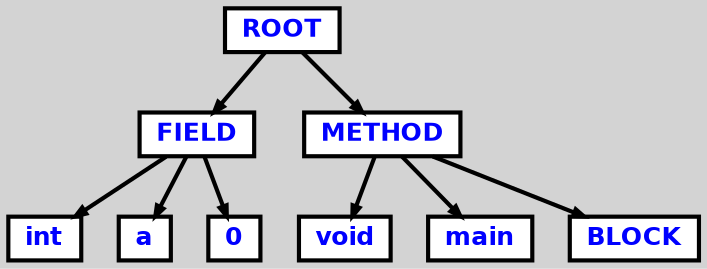 digraph {

	ordering=out;
	ranksep=.4;
	bgcolor="lightgrey"; node [shape=box, fixedsize=false, fontsize=12, fontname="Helvetica-bold", fontcolor="blue"
		width=.25, height=.25, color="black", fillcolor="white", style="filled, solid, bold"];
	edge [arrowsize=.5, color="black", style="bold"]

  n0 [label="ROOT"];
  n1 [label="FIELD"];
  n1 [label="FIELD"];
  n2 [label="int"];
  n3 [label="a"];
  n4 [label="0"];
  n5 [label="METHOD"];
  n5 [label="METHOD"];
  n6 [label="void"];
  n7 [label="main"];
  n8 [label="BLOCK"];

  n0 -> n1 // "ROOT" -> "FIELD"
  n1 -> n2 // "FIELD" -> "int"
  n1 -> n3 // "FIELD" -> "a"
  n1 -> n4 // "FIELD" -> "0"
  n0 -> n5 // "ROOT" -> "METHOD"
  n5 -> n6 // "METHOD" -> "void"
  n5 -> n7 // "METHOD" -> "main"
  n5 -> n8 // "METHOD" -> "BLOCK"

}

